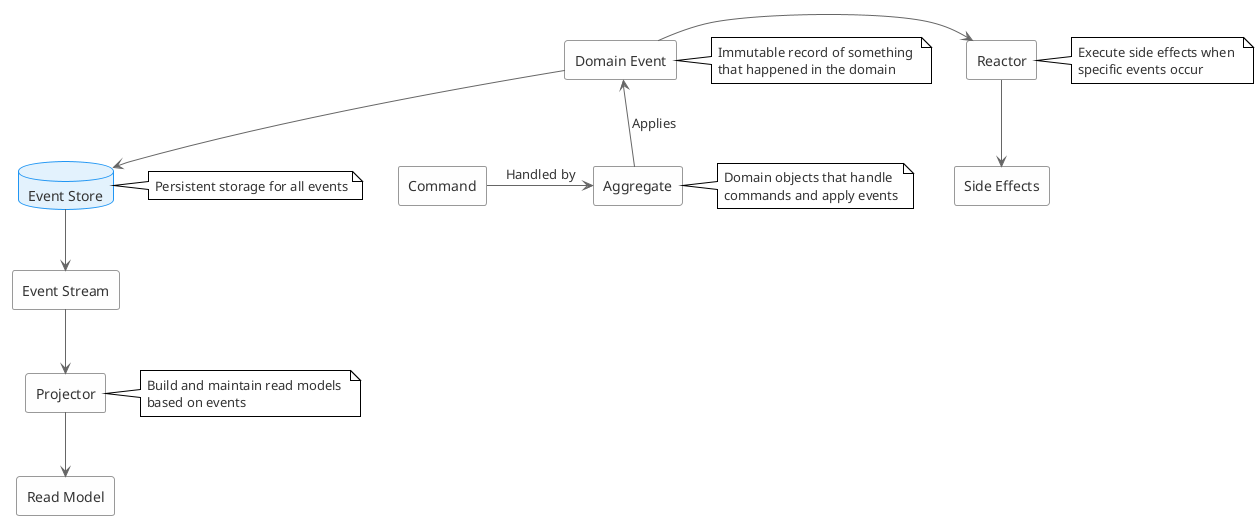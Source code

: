 @startuml Event Sourcing Flow (Light Mode)

' Light mode theme
!theme plain
skinparam backgroundColor white
skinparam ArrowColor #666666
skinparam shadowing false
skinparam DefaultFontColor #333333
skinparam DefaultBackgroundColor #FEFEFE
skinparam DefaultBorderColor #999999

' Define styles
skinparam rectangle {
    BackgroundColor #FEFEFE
    BorderColor #999999
}

skinparam database {
    BackgroundColor #E3F2FD
    BorderColor #2196F3
}

' Components
rectangle "Domain Event" as A
database "Event Store" as B
rectangle "Event Stream" as C
rectangle "Projector" as D
rectangle "Read Model" as E
rectangle "Reactor" as F
rectangle "Side Effects" as G
rectangle "Aggregate" as H
rectangle "Command" as I

' Connections
A -down-> B
B -down-> C
C -down-> D
D -down-> E
A -right-> F
F -down-> G
H -up-> A : "Applies"
I -right-> H : "Handled by"

' Add notes
note right of A
  Immutable record of something 
  that happened in the domain
end note

note right of B
  Persistent storage for all events
end note

note right of H
  Domain objects that handle 
  commands and apply events
end note

note right of D
  Build and maintain read models 
  based on events
end note

note right of F
  Execute side effects when 
  specific events occur
end note

@enduml
